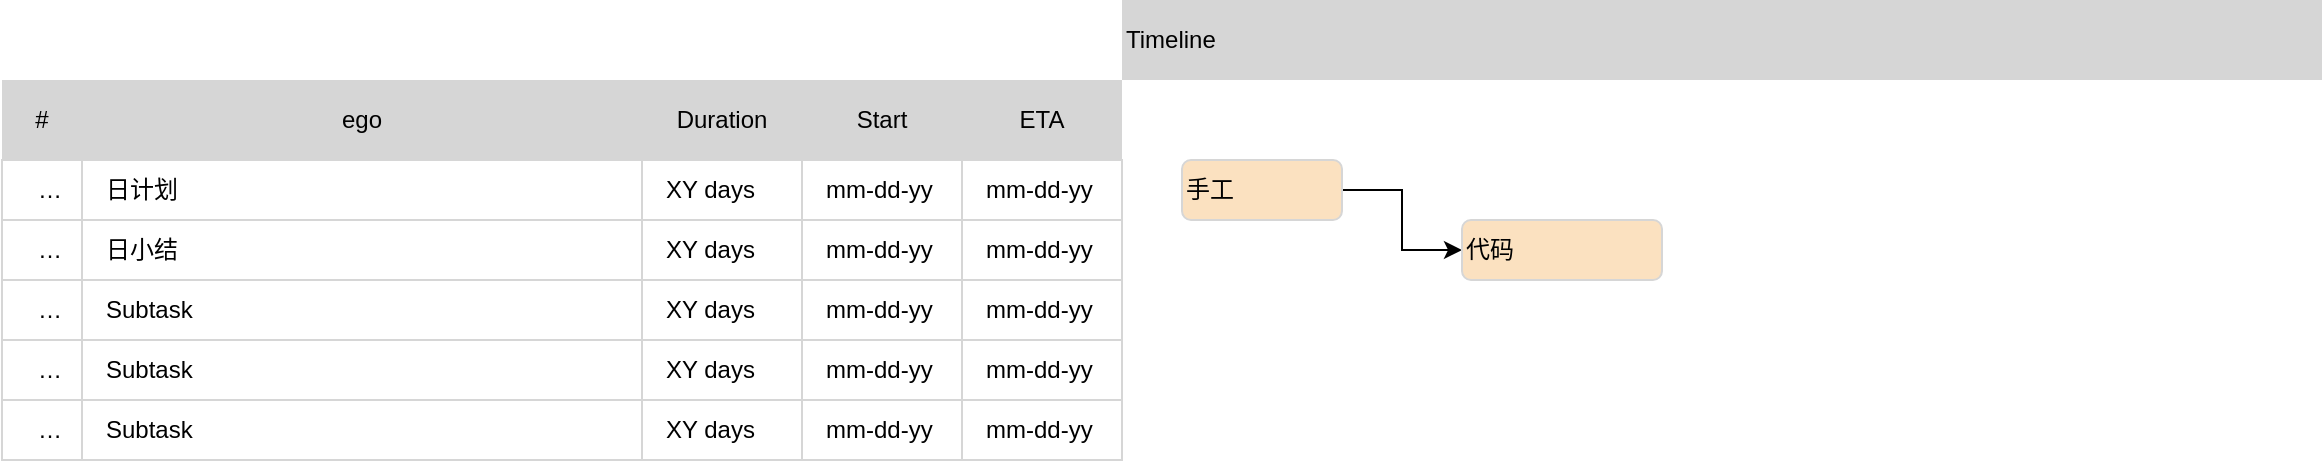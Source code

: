 <mxfile version="24.1.0" type="device" pages="2">
  <diagram name="ego" id="kxUDNqGiwxb-ewQ4IFuE">
    <mxGraphModel dx="954" dy="657" grid="1" gridSize="10" guides="1" tooltips="1" connect="1" arrows="1" fold="1" page="1" pageScale="1" pageWidth="827" pageHeight="1169" math="0" shadow="0">
      <root>
        <mxCell id="0" />
        <mxCell id="1" parent="0" />
        <mxCell id="rgkcXzQiamRppXNhV8tw-6" value="Timeline" style="rounded=0;whiteSpace=wrap;html=1;strokeColor=none;fillColor=#D6D6D6;align=left;" vertex="1" parent="1">
          <mxGeometry x="600" width="600" height="40" as="geometry" />
        </mxCell>
        <mxCell id="rgkcXzQiamRppXNhV8tw-7" value="#" style="rounded=0;whiteSpace=wrap;html=1;strokeColor=none;fillColor=#D6D6D6;align=center;" vertex="1" parent="1">
          <mxGeometry x="40" y="40" width="40" height="40" as="geometry" />
        </mxCell>
        <mxCell id="rgkcXzQiamRppXNhV8tw-8" value="&lt;span&gt;ego&lt;/span&gt;" style="rounded=0;whiteSpace=wrap;html=1;strokeColor=none;fillColor=#D6D6D6;align=center;" vertex="1" parent="1">
          <mxGeometry x="80" y="40" width="280" height="40" as="geometry" />
        </mxCell>
        <mxCell id="rgkcXzQiamRppXNhV8tw-9" value="Duration" style="rounded=0;whiteSpace=wrap;html=1;strokeColor=none;fillColor=#D6D6D6;align=center;" vertex="1" parent="1">
          <mxGeometry x="360" y="40" width="80" height="40" as="geometry" />
        </mxCell>
        <mxCell id="rgkcXzQiamRppXNhV8tw-10" value="Start" style="rounded=0;whiteSpace=wrap;html=1;strokeColor=none;fillColor=#D6D6D6;align=center;" vertex="1" parent="1">
          <mxGeometry x="440" y="40" width="80" height="40" as="geometry" />
        </mxCell>
        <mxCell id="rgkcXzQiamRppXNhV8tw-11" value="ETA" style="rounded=0;whiteSpace=wrap;html=1;strokeColor=none;fillColor=#D6D6D6;align=center;" vertex="1" parent="1">
          <mxGeometry x="520" y="40" width="80" height="40" as="geometry" />
        </mxCell>
        <mxCell id="rgkcXzQiamRppXNhV8tw-126" value="&lt;span&gt;Subtask&lt;/span&gt;" style="rounded=0;whiteSpace=wrap;html=1;strokeColor=#D6D6D6;fillColor=#FFFFFF;align=left;spacingLeft=10;" vertex="1" parent="1">
          <mxGeometry x="80" y="200" width="280" height="30" as="geometry" />
        </mxCell>
        <mxCell id="rgkcXzQiamRppXNhV8tw-127" value="…" style="rounded=0;whiteSpace=wrap;html=1;strokeColor=#D6D6D6;fillColor=#FFFFFF;align=right;spacingLeft=10;spacingRight=8;" vertex="1" parent="1">
          <mxGeometry x="40" y="200" width="40" height="30" as="geometry" />
        </mxCell>
        <mxCell id="rgkcXzQiamRppXNhV8tw-128" value="XY days" style="rounded=0;whiteSpace=wrap;html=1;strokeColor=#D6D6D6;fillColor=#FFFFFF;align=left;spacingLeft=10;spacingRight=8;" vertex="1" parent="1">
          <mxGeometry x="360" y="200" width="80" height="30" as="geometry" />
        </mxCell>
        <mxCell id="rgkcXzQiamRppXNhV8tw-129" value="mm-dd-yy" style="rounded=0;whiteSpace=wrap;html=1;strokeColor=#D6D6D6;fillColor=#FFFFFF;align=left;spacingLeft=10;spacingRight=8;" vertex="1" parent="1">
          <mxGeometry x="440" y="200" width="80" height="30" as="geometry" />
        </mxCell>
        <mxCell id="rgkcXzQiamRppXNhV8tw-130" value="mm-dd-yy" style="rounded=0;whiteSpace=wrap;html=1;strokeColor=#D6D6D6;fillColor=#FFFFFF;align=left;spacingLeft=10;spacingRight=8;" vertex="1" parent="1">
          <mxGeometry x="520" y="200" width="80" height="30" as="geometry" />
        </mxCell>
        <mxCell id="rgkcXzQiamRppXNhV8tw-131" value="&lt;span&gt;Subtask&lt;/span&gt;" style="rounded=0;whiteSpace=wrap;html=1;strokeColor=#D6D6D6;fillColor=#FFFFFF;align=left;spacingLeft=10;" vertex="1" parent="1">
          <mxGeometry x="80" y="140" width="280" height="30" as="geometry" />
        </mxCell>
        <mxCell id="rgkcXzQiamRppXNhV8tw-132" value="…" style="rounded=0;whiteSpace=wrap;html=1;strokeColor=#D6D6D6;fillColor=#FFFFFF;align=right;spacingLeft=10;spacingRight=8;" vertex="1" parent="1">
          <mxGeometry x="40" y="140" width="40" height="30" as="geometry" />
        </mxCell>
        <mxCell id="rgkcXzQiamRppXNhV8tw-133" value="XY days" style="rounded=0;whiteSpace=wrap;html=1;strokeColor=#D6D6D6;fillColor=#FFFFFF;align=left;spacingLeft=10;spacingRight=8;" vertex="1" parent="1">
          <mxGeometry x="360" y="140" width="80" height="30" as="geometry" />
        </mxCell>
        <mxCell id="rgkcXzQiamRppXNhV8tw-134" value="mm-dd-yy" style="rounded=0;whiteSpace=wrap;html=1;strokeColor=#D6D6D6;fillColor=#FFFFFF;align=left;spacingLeft=10;spacingRight=8;" vertex="1" parent="1">
          <mxGeometry x="440" y="140" width="80" height="30" as="geometry" />
        </mxCell>
        <mxCell id="rgkcXzQiamRppXNhV8tw-135" value="mm-dd-yy" style="rounded=0;whiteSpace=wrap;html=1;strokeColor=#D6D6D6;fillColor=#FFFFFF;align=left;spacingLeft=10;spacingRight=8;" vertex="1" parent="1">
          <mxGeometry x="520" y="140" width="80" height="30" as="geometry" />
        </mxCell>
        <mxCell id="rgkcXzQiamRppXNhV8tw-136" value="&lt;span&gt;Subtask&lt;/span&gt;" style="rounded=0;whiteSpace=wrap;html=1;strokeColor=#D6D6D6;fillColor=#FFFFFF;align=left;spacingLeft=10;" vertex="1" parent="1">
          <mxGeometry x="80" y="170" width="280" height="30" as="geometry" />
        </mxCell>
        <mxCell id="rgkcXzQiamRppXNhV8tw-137" value="…" style="rounded=0;whiteSpace=wrap;html=1;strokeColor=#D6D6D6;fillColor=#FFFFFF;align=right;spacingLeft=10;spacingRight=8;" vertex="1" parent="1">
          <mxGeometry x="40" y="170" width="40" height="30" as="geometry" />
        </mxCell>
        <mxCell id="rgkcXzQiamRppXNhV8tw-138" value="XY days" style="rounded=0;whiteSpace=wrap;html=1;strokeColor=#D6D6D6;fillColor=#FFFFFF;align=left;spacingLeft=10;spacingRight=8;" vertex="1" parent="1">
          <mxGeometry x="360" y="170" width="80" height="30" as="geometry" />
        </mxCell>
        <mxCell id="rgkcXzQiamRppXNhV8tw-139" value="mm-dd-yy" style="rounded=0;whiteSpace=wrap;html=1;strokeColor=#D6D6D6;fillColor=#FFFFFF;align=left;spacingLeft=10;spacingRight=8;" vertex="1" parent="1">
          <mxGeometry x="440" y="170" width="80" height="30" as="geometry" />
        </mxCell>
        <mxCell id="rgkcXzQiamRppXNhV8tw-140" value="mm-dd-yy" style="rounded=0;whiteSpace=wrap;html=1;strokeColor=#D6D6D6;fillColor=#FFFFFF;align=left;spacingLeft=10;spacingRight=8;" vertex="1" parent="1">
          <mxGeometry x="520" y="170" width="80" height="30" as="geometry" />
        </mxCell>
        <mxCell id="rgkcXzQiamRppXNhV8tw-141" value="日计划" style="rounded=0;whiteSpace=wrap;html=1;strokeColor=#D6D6D6;fillColor=#FFFFFF;align=left;spacingLeft=10;" vertex="1" parent="1">
          <mxGeometry x="80" y="80" width="280" height="30" as="geometry" />
        </mxCell>
        <mxCell id="rgkcXzQiamRppXNhV8tw-142" value="…" style="rounded=0;whiteSpace=wrap;html=1;strokeColor=#D6D6D6;fillColor=#FFFFFF;align=right;spacingLeft=10;spacingRight=8;" vertex="1" parent="1">
          <mxGeometry x="40" y="80" width="40" height="30" as="geometry" />
        </mxCell>
        <mxCell id="rgkcXzQiamRppXNhV8tw-143" value="XY days" style="rounded=0;whiteSpace=wrap;html=1;strokeColor=#D6D6D6;fillColor=#FFFFFF;align=left;spacingLeft=10;spacingRight=8;" vertex="1" parent="1">
          <mxGeometry x="360" y="80" width="80" height="30" as="geometry" />
        </mxCell>
        <mxCell id="rgkcXzQiamRppXNhV8tw-144" value="mm-dd-yy" style="rounded=0;whiteSpace=wrap;html=1;strokeColor=#D6D6D6;fillColor=#FFFFFF;align=left;spacingLeft=10;spacingRight=8;" vertex="1" parent="1">
          <mxGeometry x="440" y="80" width="80" height="30" as="geometry" />
        </mxCell>
        <mxCell id="rgkcXzQiamRppXNhV8tw-145" value="mm-dd-yy" style="rounded=0;whiteSpace=wrap;html=1;strokeColor=#D6D6D6;fillColor=#FFFFFF;align=left;spacingLeft=10;spacingRight=8;" vertex="1" parent="1">
          <mxGeometry x="520" y="80" width="80" height="30" as="geometry" />
        </mxCell>
        <mxCell id="rgkcXzQiamRppXNhV8tw-146" value="日小结" style="rounded=0;whiteSpace=wrap;html=1;strokeColor=#D6D6D6;fillColor=#FFFFFF;align=left;spacingLeft=10;" vertex="1" parent="1">
          <mxGeometry x="80" y="110" width="280" height="30" as="geometry" />
        </mxCell>
        <mxCell id="rgkcXzQiamRppXNhV8tw-147" value="…" style="rounded=0;whiteSpace=wrap;html=1;strokeColor=#D6D6D6;fillColor=#FFFFFF;align=right;spacingLeft=10;spacingRight=8;" vertex="1" parent="1">
          <mxGeometry x="40" y="110" width="40" height="30" as="geometry" />
        </mxCell>
        <mxCell id="rgkcXzQiamRppXNhV8tw-148" value="XY days" style="rounded=0;whiteSpace=wrap;html=1;strokeColor=#D6D6D6;fillColor=#FFFFFF;align=left;spacingLeft=10;spacingRight=8;" vertex="1" parent="1">
          <mxGeometry x="360" y="110" width="80" height="30" as="geometry" />
        </mxCell>
        <mxCell id="rgkcXzQiamRppXNhV8tw-149" value="mm-dd-yy" style="rounded=0;whiteSpace=wrap;html=1;strokeColor=#D6D6D6;fillColor=#FFFFFF;align=left;spacingLeft=10;spacingRight=8;" vertex="1" parent="1">
          <mxGeometry x="440" y="110" width="80" height="30" as="geometry" />
        </mxCell>
        <mxCell id="rgkcXzQiamRppXNhV8tw-150" value="mm-dd-yy" style="rounded=0;whiteSpace=wrap;html=1;strokeColor=#D6D6D6;fillColor=#FFFFFF;align=left;spacingLeft=10;spacingRight=8;" vertex="1" parent="1">
          <mxGeometry x="520" y="110" width="80" height="30" as="geometry" />
        </mxCell>
        <mxCell id="rgkcXzQiamRppXNhV8tw-223" style="edgeStyle=orthogonalEdgeStyle;rounded=0;orthogonalLoop=1;jettySize=auto;html=1;entryX=0;entryY=0.5;entryDx=0;entryDy=0;" edge="1" parent="1" source="rgkcXzQiamRppXNhV8tw-221" target="rgkcXzQiamRppXNhV8tw-222">
          <mxGeometry relative="1" as="geometry" />
        </mxCell>
        <mxCell id="rgkcXzQiamRppXNhV8tw-221" value="手工" style="rounded=1;whiteSpace=wrap;html=1;fontFamily=Helvetica;fontSize=12;fontColor=#000000;align=left;strokeColor=#D6D6D6;fillColor=#FBE1C0;" vertex="1" parent="1">
          <mxGeometry x="630" y="80" width="80" height="30" as="geometry" />
        </mxCell>
        <mxCell id="rgkcXzQiamRppXNhV8tw-222" value="代码" style="rounded=1;whiteSpace=wrap;html=1;fontFamily=Helvetica;fontSize=12;fontColor=#000000;align=left;strokeColor=#D6D6D6;fillColor=#FBE1C0;" vertex="1" parent="1">
          <mxGeometry x="770" y="110" width="100" height="30" as="geometry" />
        </mxCell>
      </root>
    </mxGraphModel>
  </diagram>
  <diagram id="HdWwP08hk-JMCdzUxNTV" name="PSMD">
    <mxGraphModel dx="954" dy="1826" grid="1" gridSize="10" guides="1" tooltips="1" connect="1" arrows="1" fold="1" page="1" pageScale="1" pageWidth="827" pageHeight="1169" math="0" shadow="0">
      <root>
        <mxCell id="0" />
        <mxCell id="1" parent="0" />
        <mxCell id="oimEdPAALOH4pW6EFj02-31" value="&lt;span style=&quot;&quot;&gt;Complete project execution&lt;/span&gt;" style="rounded=0;whiteSpace=wrap;html=1;strokeColor=#D6D6D6;fillColor=#f7c382;align=left;spacingLeft=10;" vertex="1" parent="1">
          <mxGeometry x="50" y="70" width="560" height="30" as="geometry" />
        </mxCell>
        <mxCell id="oimEdPAALOH4pW6EFj02-32" value="entry" style="rounded=0;whiteSpace=wrap;html=1;strokeColor=#D6D6D6;fillColor=#FBE1C0;align=left;spacingLeft=10;" vertex="1" parent="1">
          <mxGeometry x="90" y="100" width="280" height="30" as="geometry" />
        </mxCell>
        <mxCell id="oimEdPAALOH4pW6EFj02-33" value="&lt;span&gt;Subtask&lt;/span&gt;" style="rounded=0;whiteSpace=wrap;html=1;strokeColor=#D6D6D6;fillColor=#FFFFFF;align=left;spacingLeft=10;" vertex="1" parent="1">
          <mxGeometry x="90" y="130" width="280" height="30" as="geometry" />
        </mxCell>
        <mxCell id="oimEdPAALOH4pW6EFj02-34" value="&lt;span&gt;…&lt;/span&gt;" style="rounded=0;whiteSpace=wrap;html=1;strokeColor=#D6D6D6;fillColor=#FFFFFF;align=left;spacingLeft=10;" vertex="1" parent="1">
          <mxGeometry x="90" y="190" width="280" height="30" as="geometry" />
        </mxCell>
        <mxCell id="oimEdPAALOH4pW6EFj02-35" value="&lt;span&gt;…&lt;/span&gt;" style="rounded=0;whiteSpace=wrap;html=1;strokeColor=#D6D6D6;fillColor=#FFFFFF;align=left;spacingLeft=10;" vertex="1" parent="1">
          <mxGeometry x="90" y="250" width="280" height="30" as="geometry" />
        </mxCell>
        <mxCell id="oimEdPAALOH4pW6EFj02-36" value="&lt;span&gt;…&lt;/span&gt;" style="rounded=0;whiteSpace=wrap;html=1;strokeColor=#D6D6D6;fillColor=#FFFFFF;align=left;spacingLeft=10;" vertex="1" parent="1">
          <mxGeometry x="90" y="280" width="280" height="30" as="geometry" />
        </mxCell>
        <mxCell id="oimEdPAALOH4pW6EFj02-37" value="default" style="rounded=0;whiteSpace=wrap;html=1;strokeColor=#D6D6D6;fillColor=#FBE1C0;align=left;spacingLeft=10;" vertex="1" parent="1">
          <mxGeometry x="90" y="310" width="280" height="30" as="geometry" />
        </mxCell>
        <mxCell id="oimEdPAALOH4pW6EFj02-38" value="&lt;span&gt;…&lt;/span&gt;" style="rounded=0;whiteSpace=wrap;html=1;strokeColor=#D6D6D6;fillColor=#FFFFFF;align=left;spacingLeft=10;" vertex="1" parent="1">
          <mxGeometry x="90" y="340" width="280" height="30" as="geometry" />
        </mxCell>
        <mxCell id="oimEdPAALOH4pW6EFj02-39" value="&lt;span&gt;…&lt;/span&gt;" style="rounded=0;whiteSpace=wrap;html=1;strokeColor=#D6D6D6;fillColor=#FFFFFF;align=left;spacingLeft=10;" vertex="1" parent="1">
          <mxGeometry x="90" y="370" width="280" height="30" as="geometry" />
        </mxCell>
        <mxCell id="oimEdPAALOH4pW6EFj02-40" value="&lt;span&gt;…&lt;/span&gt;" style="rounded=0;whiteSpace=wrap;html=1;strokeColor=#D6D6D6;fillColor=#FFFFFF;align=left;spacingLeft=10;" vertex="1" parent="1">
          <mxGeometry x="90" y="400" width="280" height="30" as="geometry" />
        </mxCell>
        <mxCell id="oimEdPAALOH4pW6EFj02-41" value="Timeline" style="rounded=0;whiteSpace=wrap;html=1;strokeColor=none;fillColor=#D6D6D6;align=left;" vertex="1" parent="1">
          <mxGeometry x="610" y="-10" width="160" height="40" as="geometry" />
        </mxCell>
        <mxCell id="oimEdPAALOH4pW6EFj02-42" value="&lt;span&gt;…&lt;/span&gt;" style="rounded=0;whiteSpace=wrap;html=1;strokeColor=#D6D6D6;fillColor=#FFFFFF;align=left;spacingLeft=10;" vertex="1" parent="1">
          <mxGeometry x="90" y="430" width="280" height="30" as="geometry" />
        </mxCell>
        <mxCell id="oimEdPAALOH4pW6EFj02-43" value="&lt;span&gt;…&lt;/span&gt;" style="rounded=0;whiteSpace=wrap;html=1;strokeColor=#D6D6D6;fillColor=#FFFFFF;align=left;spacingLeft=10;" vertex="1" parent="1">
          <mxGeometry x="90" y="460" width="280" height="30" as="geometry" />
        </mxCell>
        <mxCell id="oimEdPAALOH4pW6EFj02-44" value="&lt;span&gt;…&lt;/span&gt;" style="rounded=0;whiteSpace=wrap;html=1;strokeColor=#D6D6D6;fillColor=#FFFFFF;align=left;spacingLeft=10;" vertex="1" parent="1">
          <mxGeometry x="90" y="490" width="280" height="30" as="geometry" />
        </mxCell>
        <mxCell id="oimEdPAALOH4pW6EFj02-45" value="&lt;span&gt;1406&lt;/span&gt;" style="rounded=0;whiteSpace=wrap;html=1;strokeColor=#D6D6D6;fillColor=#FBE1C0;align=left;spacingLeft=10;" vertex="1" parent="1">
          <mxGeometry x="90" y="520" width="280" height="30" as="geometry" />
        </mxCell>
        <mxCell id="oimEdPAALOH4pW6EFj02-46" value="&lt;span&gt;…&lt;/span&gt;" style="rounded=0;whiteSpace=wrap;html=1;strokeColor=#D6D6D6;fillColor=#FFFFFF;align=left;spacingLeft=10;" vertex="1" parent="1">
          <mxGeometry x="90" y="550" width="280" height="30" as="geometry" />
        </mxCell>
        <mxCell id="oimEdPAALOH4pW6EFj02-47" value="&lt;span&gt;…&lt;/span&gt;" style="rounded=0;whiteSpace=wrap;html=1;strokeColor=#D6D6D6;fillColor=#FFFFFF;align=left;spacingLeft=10;" vertex="1" parent="1">
          <mxGeometry x="90" y="580" width="280" height="30" as="geometry" />
        </mxCell>
        <mxCell id="oimEdPAALOH4pW6EFj02-48" value="&lt;span&gt;…&lt;/span&gt;" style="rounded=0;whiteSpace=wrap;html=1;strokeColor=#D6D6D6;fillColor=#FFFFFF;align=left;spacingLeft=10;" vertex="1" parent="1">
          <mxGeometry x="90" y="610" width="280" height="30" as="geometry" />
        </mxCell>
        <mxCell id="oimEdPAALOH4pW6EFj02-49" value="&lt;span&gt;…&lt;/span&gt;" style="rounded=0;whiteSpace=wrap;html=1;strokeColor=#D6D6D6;fillColor=#FFFFFF;align=left;spacingLeft=10;" vertex="1" parent="1">
          <mxGeometry x="90" y="640" width="280" height="30" as="geometry" />
        </mxCell>
        <mxCell id="oimEdPAALOH4pW6EFj02-50" value="&lt;span style=&quot;white-space: nowrap&quot;&gt;…&lt;/span&gt;" style="rounded=0;whiteSpace=wrap;html=1;strokeColor=#D6D6D6;fillColor=#FFFFFF;align=left;spacingLeft=10;" vertex="1" parent="1">
          <mxGeometry x="90" y="670" width="280" height="30" as="geometry" />
        </mxCell>
        <mxCell id="oimEdPAALOH4pW6EFj02-51" value="1" style="rounded=0;whiteSpace=wrap;html=1;strokeColor=#D6D6D6;fillColor=#FBE1C0;align=right;spacingLeft=10;spacingRight=8;" vertex="1" parent="1">
          <mxGeometry x="50" y="100" width="40" height="30" as="geometry" />
        </mxCell>
        <mxCell id="oimEdPAALOH4pW6EFj02-52" value="1.1" style="rounded=0;whiteSpace=wrap;html=1;strokeColor=#D6D6D6;fillColor=#FFFFFF;align=right;spacingLeft=10;spacingRight=8;" vertex="1" parent="1">
          <mxGeometry x="50" y="130" width="40" height="30" as="geometry" />
        </mxCell>
        <mxCell id="oimEdPAALOH4pW6EFj02-53" value="1.2" style="rounded=0;whiteSpace=wrap;html=1;strokeColor=#D6D6D6;fillColor=#FFFFFF;align=right;spacingLeft=10;spacingRight=8;" vertex="1" parent="1">
          <mxGeometry x="50" y="160" width="40" height="30" as="geometry" />
        </mxCell>
        <mxCell id="oimEdPAALOH4pW6EFj02-54" value="1.4" style="rounded=0;whiteSpace=wrap;html=1;strokeColor=#D6D6D6;fillColor=#FFFFFF;align=right;spacingLeft=10;spacingRight=8;" vertex="1" parent="1">
          <mxGeometry x="50" y="220" width="40" height="30" as="geometry" />
        </mxCell>
        <mxCell id="oimEdPAALOH4pW6EFj02-55" value="1.6" style="rounded=0;whiteSpace=wrap;html=1;strokeColor=#D6D6D6;fillColor=#FFFFFF;align=right;spacingLeft=10;spacingRight=8;" vertex="1" parent="1">
          <mxGeometry x="50" y="280" width="40" height="30" as="geometry" />
        </mxCell>
        <mxCell id="oimEdPAALOH4pW6EFj02-56" value="2" style="rounded=0;whiteSpace=wrap;html=1;strokeColor=#D6D6D6;fillColor=#FBE1C0;align=right;spacingLeft=10;spacingRight=8;" vertex="1" parent="1">
          <mxGeometry x="50" y="310" width="40" height="30" as="geometry" />
        </mxCell>
        <mxCell id="oimEdPAALOH4pW6EFj02-57" value="2.1" style="rounded=0;whiteSpace=wrap;html=1;strokeColor=#D6D6D6;fillColor=#FFFFFF;align=right;spacingLeft=10;spacingRight=8;" vertex="1" parent="1">
          <mxGeometry x="50" y="340" width="40" height="30" as="geometry" />
        </mxCell>
        <mxCell id="oimEdPAALOH4pW6EFj02-58" value="2.2" style="rounded=0;whiteSpace=wrap;html=1;strokeColor=#D6D6D6;fillColor=#FFFFFF;align=right;spacingLeft=10;spacingRight=8;" vertex="1" parent="1">
          <mxGeometry x="50" y="370" width="40" height="30" as="geometry" />
        </mxCell>
        <mxCell id="oimEdPAALOH4pW6EFj02-59" value="2.3" style="rounded=0;whiteSpace=wrap;html=1;strokeColor=#D6D6D6;fillColor=#FFFFFF;align=right;spacingLeft=10;spacingRight=8;" vertex="1" parent="1">
          <mxGeometry x="50" y="400" width="40" height="30" as="geometry" />
        </mxCell>
        <mxCell id="oimEdPAALOH4pW6EFj02-60" value="2.4" style="rounded=0;whiteSpace=wrap;html=1;strokeColor=#D6D6D6;fillColor=#FFFFFF;align=right;spacingLeft=10;spacingRight=8;" vertex="1" parent="1">
          <mxGeometry x="50" y="430" width="40" height="30" as="geometry" />
        </mxCell>
        <mxCell id="oimEdPAALOH4pW6EFj02-61" value="2.5" style="rounded=0;whiteSpace=wrap;html=1;strokeColor=#D6D6D6;fillColor=#FFFFFF;align=right;spacingLeft=10;spacingRight=8;" vertex="1" parent="1">
          <mxGeometry x="50" y="460" width="40" height="30" as="geometry" />
        </mxCell>
        <mxCell id="oimEdPAALOH4pW6EFj02-62" value="2.6" style="rounded=0;whiteSpace=wrap;html=1;strokeColor=#D6D6D6;fillColor=#FFFFFF;align=right;spacingLeft=10;spacingRight=8;" vertex="1" parent="1">
          <mxGeometry x="50" y="490" width="40" height="30" as="geometry" />
        </mxCell>
        <mxCell id="oimEdPAALOH4pW6EFj02-63" value="3" style="rounded=0;whiteSpace=wrap;html=1;strokeColor=#D6D6D6;fillColor=#FBE1C0;align=right;spacingLeft=10;spacingRight=8;" vertex="1" parent="1">
          <mxGeometry x="50" y="520" width="40" height="30" as="geometry" />
        </mxCell>
        <mxCell id="oimEdPAALOH4pW6EFj02-64" value="3.1" style="rounded=0;whiteSpace=wrap;html=1;strokeColor=#D6D6D6;fillColor=#FFFFFF;align=right;spacingLeft=10;spacingRight=8;" vertex="1" parent="1">
          <mxGeometry x="50" y="550" width="40" height="30" as="geometry" />
        </mxCell>
        <mxCell id="oimEdPAALOH4pW6EFj02-65" value="3.2" style="rounded=0;whiteSpace=wrap;html=1;strokeColor=#D6D6D6;fillColor=#FFFFFF;align=right;spacingLeft=10;spacingRight=8;" vertex="1" parent="1">
          <mxGeometry x="50" y="580" width="40" height="30" as="geometry" />
        </mxCell>
        <mxCell id="oimEdPAALOH4pW6EFj02-66" value="3.3" style="rounded=0;whiteSpace=wrap;html=1;strokeColor=#D6D6D6;fillColor=#FFFFFF;align=right;spacingLeft=10;spacingRight=8;" vertex="1" parent="1">
          <mxGeometry x="50" y="610" width="40" height="30" as="geometry" />
        </mxCell>
        <mxCell id="oimEdPAALOH4pW6EFj02-67" value="3.4" style="rounded=0;whiteSpace=wrap;html=1;strokeColor=#D6D6D6;fillColor=#FFFFFF;align=right;spacingLeft=10;spacingRight=8;" vertex="1" parent="1">
          <mxGeometry x="50" y="640" width="40" height="30" as="geometry" />
        </mxCell>
        <mxCell id="oimEdPAALOH4pW6EFj02-68" value="3.5" style="rounded=0;whiteSpace=wrap;html=1;strokeColor=#D6D6D6;fillColor=#FFFFFF;align=right;spacingLeft=10;spacingRight=8;" vertex="1" parent="1">
          <mxGeometry x="50" y="670" width="40" height="30" as="geometry" />
        </mxCell>
        <mxCell id="oimEdPAALOH4pW6EFj02-69" value="XY days" style="rounded=0;whiteSpace=wrap;html=1;strokeColor=#D6D6D6;fillColor=#f7c382;align=left;spacingLeft=10;spacingRight=8;" vertex="1" parent="1">
          <mxGeometry x="370" y="70" width="80" height="30" as="geometry" />
        </mxCell>
        <mxCell id="oimEdPAALOH4pW6EFj02-70" value="XY days" style="rounded=0;whiteSpace=wrap;html=1;strokeColor=#D6D6D6;fillColor=#FBE1C0;align=left;spacingLeft=10;spacingRight=8;" vertex="1" parent="1">
          <mxGeometry x="370" y="100" width="80" height="30" as="geometry" />
        </mxCell>
        <mxCell id="oimEdPAALOH4pW6EFj02-71" value="XY days" style="rounded=0;whiteSpace=wrap;html=1;strokeColor=#D6D6D6;fillColor=#FFFFFF;align=left;spacingLeft=10;spacingRight=8;" vertex="1" parent="1">
          <mxGeometry x="370" y="130" width="80" height="30" as="geometry" />
        </mxCell>
        <mxCell id="oimEdPAALOH4pW6EFj02-72" value="mm-dd-yy" style="rounded=0;whiteSpace=wrap;html=1;strokeColor=#D6D6D6;fillColor=#f7c382;align=left;spacingLeft=10;spacingRight=8;" vertex="1" parent="1">
          <mxGeometry x="450" y="70" width="80" height="30" as="geometry" />
        </mxCell>
        <mxCell id="oimEdPAALOH4pW6EFj02-73" value="mm-dd-yy" style="rounded=0;whiteSpace=wrap;html=1;strokeColor=#D6D6D6;fillColor=#FBE1C0;align=left;spacingLeft=10;spacingRight=8;" vertex="1" parent="1">
          <mxGeometry x="450" y="100" width="80" height="30" as="geometry" />
        </mxCell>
        <mxCell id="oimEdPAALOH4pW6EFj02-74" value="mm-dd-yy" style="rounded=0;whiteSpace=wrap;html=1;strokeColor=#D6D6D6;fillColor=#FFFFFF;align=left;spacingLeft=10;spacingRight=8;" vertex="1" parent="1">
          <mxGeometry x="450" y="130" width="80" height="30" as="geometry" />
        </mxCell>
        <mxCell id="oimEdPAALOH4pW6EFj02-75" value="mm-dd-yy" style="rounded=0;whiteSpace=wrap;html=1;strokeColor=#D6D6D6;fillColor=#f7c382;align=left;spacingLeft=10;spacingRight=8;" vertex="1" parent="1">
          <mxGeometry x="530" y="70" width="80" height="30" as="geometry" />
        </mxCell>
        <mxCell id="oimEdPAALOH4pW6EFj02-76" value="mm-dd-yy" style="rounded=0;whiteSpace=wrap;html=1;strokeColor=#D6D6D6;fillColor=#FBE1C0;align=left;spacingLeft=10;spacingRight=8;" vertex="1" parent="1">
          <mxGeometry x="530" y="100" width="80" height="30" as="geometry" />
        </mxCell>
        <mxCell id="oimEdPAALOH4pW6EFj02-77" value="mm-dd-yy" style="rounded=0;whiteSpace=wrap;html=1;strokeColor=#D6D6D6;fillColor=#FFFFFF;align=left;spacingLeft=10;spacingRight=8;" vertex="1" parent="1">
          <mxGeometry x="530" y="130" width="80" height="30" as="geometry" />
        </mxCell>
        <mxCell id="oimEdPAALOH4pW6EFj02-78" value="&lt;span&gt;…&lt;/span&gt;" style="rounded=0;whiteSpace=wrap;html=1;strokeColor=#D6D6D6;fillColor=#FFFFFF;align=left;spacingLeft=10;" vertex="1" parent="1">
          <mxGeometry x="90" y="160" width="280" height="30" as="geometry" />
        </mxCell>
        <mxCell id="oimEdPAALOH4pW6EFj02-79" value="1.3" style="rounded=0;whiteSpace=wrap;html=1;strokeColor=#D6D6D6;fillColor=#FFFFFF;align=right;spacingLeft=10;spacingRight=8;" vertex="1" parent="1">
          <mxGeometry x="50" y="190" width="40" height="30" as="geometry" />
        </mxCell>
        <mxCell id="oimEdPAALOH4pW6EFj02-80" value="&lt;span&gt;…&lt;/span&gt;" style="rounded=0;whiteSpace=wrap;html=1;strokeColor=#D6D6D6;fillColor=#FFFFFF;align=left;spacingLeft=10;" vertex="1" parent="1">
          <mxGeometry x="90" y="220" width="280" height="30" as="geometry" />
        </mxCell>
        <mxCell id="oimEdPAALOH4pW6EFj02-81" value="1.5" style="rounded=0;whiteSpace=wrap;html=1;strokeColor=#D6D6D6;fillColor=#FFFFFF;align=right;spacingLeft=10;spacingRight=8;" vertex="1" parent="1">
          <mxGeometry x="50" y="250" width="40" height="30" as="geometry" />
        </mxCell>
        <mxCell id="oimEdPAALOH4pW6EFj02-82" value="#" style="rounded=0;whiteSpace=wrap;html=1;strokeColor=none;fillColor=#D6D6D6;align=center;" vertex="1" parent="1">
          <mxGeometry x="50" y="30" width="40" height="40" as="geometry" />
        </mxCell>
        <mxCell id="oimEdPAALOH4pW6EFj02-83" value="PSMD" style="rounded=0;whiteSpace=wrap;html=1;strokeColor=none;fillColor=#D6D6D6;align=center;" vertex="1" parent="1">
          <mxGeometry x="90" y="30" width="280" height="40" as="geometry" />
        </mxCell>
        <mxCell id="oimEdPAALOH4pW6EFj02-84" value="Duration" style="rounded=0;whiteSpace=wrap;html=1;strokeColor=none;fillColor=#D6D6D6;align=center;" vertex="1" parent="1">
          <mxGeometry x="370" y="30" width="80" height="40" as="geometry" />
        </mxCell>
        <mxCell id="oimEdPAALOH4pW6EFj02-85" value="Start" style="rounded=0;whiteSpace=wrap;html=1;strokeColor=none;fillColor=#D6D6D6;align=center;" vertex="1" parent="1">
          <mxGeometry x="450" y="30" width="80" height="40" as="geometry" />
        </mxCell>
        <mxCell id="oimEdPAALOH4pW6EFj02-86" value="ETA" style="rounded=0;whiteSpace=wrap;html=1;strokeColor=none;fillColor=#D6D6D6;align=center;" vertex="1" parent="1">
          <mxGeometry x="530" y="30" width="80" height="40" as="geometry" />
        </mxCell>
        <mxCell id="oimEdPAALOH4pW6EFj02-87" value="mm-dd-yy" style="rounded=0;whiteSpace=wrap;html=1;strokeColor=#D6D6D6;fillColor=#FFFFFF;align=left;spacingLeft=10;spacingRight=8;" vertex="1" parent="1">
          <mxGeometry x="450" y="160" width="80" height="30" as="geometry" />
        </mxCell>
        <mxCell id="oimEdPAALOH4pW6EFj02-88" value="mm-dd-yy" style="rounded=0;whiteSpace=wrap;html=1;strokeColor=#D6D6D6;fillColor=#FFFFFF;align=left;spacingLeft=10;spacingRight=8;" vertex="1" parent="1">
          <mxGeometry x="530" y="160" width="80" height="30" as="geometry" />
        </mxCell>
        <mxCell id="oimEdPAALOH4pW6EFj02-89" value="XY days" style="rounded=0;whiteSpace=wrap;html=1;strokeColor=#D6D6D6;fillColor=#FFFFFF;align=left;spacingLeft=10;spacingRight=8;" vertex="1" parent="1">
          <mxGeometry x="370" y="160" width="80" height="30" as="geometry" />
        </mxCell>
        <mxCell id="oimEdPAALOH4pW6EFj02-90" value="mm-dd-yy" style="rounded=0;whiteSpace=wrap;html=1;strokeColor=#D6D6D6;fillColor=#FFFFFF;align=left;spacingLeft=10;spacingRight=8;" vertex="1" parent="1">
          <mxGeometry x="450" y="190" width="80" height="30" as="geometry" />
        </mxCell>
        <mxCell id="oimEdPAALOH4pW6EFj02-91" value="mm-dd-yy" style="rounded=0;whiteSpace=wrap;html=1;strokeColor=#D6D6D6;fillColor=#FFFFFF;align=left;spacingLeft=10;spacingRight=8;" vertex="1" parent="1">
          <mxGeometry x="530" y="190" width="80" height="30" as="geometry" />
        </mxCell>
        <mxCell id="oimEdPAALOH4pW6EFj02-92" value="XY days" style="rounded=0;whiteSpace=wrap;html=1;strokeColor=#D6D6D6;fillColor=#FFFFFF;align=left;spacingLeft=10;spacingRight=8;" vertex="1" parent="1">
          <mxGeometry x="370" y="190" width="80" height="30" as="geometry" />
        </mxCell>
        <mxCell id="oimEdPAALOH4pW6EFj02-93" value="XY days" style="rounded=0;whiteSpace=wrap;html=1;strokeColor=#D6D6D6;fillColor=#FFFFFF;align=left;spacingLeft=10;spacingRight=8;" vertex="1" parent="1">
          <mxGeometry x="370" y="220" width="80" height="30" as="geometry" />
        </mxCell>
        <mxCell id="oimEdPAALOH4pW6EFj02-94" value="mm-dd-yy" style="rounded=0;whiteSpace=wrap;html=1;strokeColor=#D6D6D6;fillColor=#FFFFFF;align=left;spacingLeft=10;spacingRight=8;" vertex="1" parent="1">
          <mxGeometry x="450" y="220" width="80" height="30" as="geometry" />
        </mxCell>
        <mxCell id="oimEdPAALOH4pW6EFj02-95" value="mm-dd-yy" style="rounded=0;whiteSpace=wrap;html=1;strokeColor=#D6D6D6;fillColor=#FFFFFF;align=left;spacingLeft=10;spacingRight=8;" vertex="1" parent="1">
          <mxGeometry x="450" y="250" width="80" height="30" as="geometry" />
        </mxCell>
        <mxCell id="oimEdPAALOH4pW6EFj02-96" value="XY days" style="rounded=0;whiteSpace=wrap;html=1;strokeColor=#D6D6D6;fillColor=#FFFFFF;align=left;spacingLeft=10;spacingRight=8;" vertex="1" parent="1">
          <mxGeometry x="370" y="250" width="80" height="30" as="geometry" />
        </mxCell>
        <mxCell id="oimEdPAALOH4pW6EFj02-97" value="mm-dd-yy" style="rounded=0;whiteSpace=wrap;html=1;strokeColor=#D6D6D6;fillColor=#FFFFFF;align=left;spacingLeft=10;spacingRight=8;" vertex="1" parent="1">
          <mxGeometry x="450" y="280" width="80" height="30" as="geometry" />
        </mxCell>
        <mxCell id="oimEdPAALOH4pW6EFj02-98" value="XY days" style="rounded=0;whiteSpace=wrap;html=1;strokeColor=#D6D6D6;fillColor=#FFFFFF;align=left;spacingLeft=10;spacingRight=8;" vertex="1" parent="1">
          <mxGeometry x="370" y="280" width="80" height="30" as="geometry" />
        </mxCell>
        <mxCell id="oimEdPAALOH4pW6EFj02-99" value="mm-dd-yy" style="rounded=0;whiteSpace=wrap;html=1;strokeColor=#D6D6D6;fillColor=#FFFFFF;align=left;spacingLeft=10;spacingRight=8;" vertex="1" parent="1">
          <mxGeometry x="530" y="220" width="80" height="30" as="geometry" />
        </mxCell>
        <mxCell id="oimEdPAALOH4pW6EFj02-100" value="mm-dd-yy" style="rounded=0;whiteSpace=wrap;html=1;strokeColor=#D6D6D6;fillColor=#FFFFFF;align=left;spacingLeft=10;spacingRight=8;" vertex="1" parent="1">
          <mxGeometry x="530" y="250" width="80" height="30" as="geometry" />
        </mxCell>
        <mxCell id="oimEdPAALOH4pW6EFj02-101" value="mm-dd-yy" style="rounded=0;whiteSpace=wrap;html=1;strokeColor=#D6D6D6;fillColor=#FFFFFF;align=left;spacingLeft=10;spacingRight=8;" vertex="1" parent="1">
          <mxGeometry x="530" y="280" width="80" height="30" as="geometry" />
        </mxCell>
        <mxCell id="oimEdPAALOH4pW6EFj02-102" value="XY days" style="rounded=0;whiteSpace=wrap;html=1;strokeColor=#D6D6D6;fillColor=#FFFFFF;align=left;spacingLeft=10;spacingRight=8;" vertex="1" parent="1">
          <mxGeometry x="370" y="340" width="80" height="30" as="geometry" />
        </mxCell>
        <mxCell id="oimEdPAALOH4pW6EFj02-103" value="mm-dd-yy" style="rounded=0;whiteSpace=wrap;html=1;strokeColor=#D6D6D6;fillColor=#FFFFFF;align=left;spacingLeft=10;spacingRight=8;" vertex="1" parent="1">
          <mxGeometry x="450" y="340" width="80" height="30" as="geometry" />
        </mxCell>
        <mxCell id="oimEdPAALOH4pW6EFj02-104" value="mm-dd-yy" style="rounded=0;whiteSpace=wrap;html=1;strokeColor=#D6D6D6;fillColor=#FFFFFF;align=left;spacingLeft=10;spacingRight=8;" vertex="1" parent="1">
          <mxGeometry x="450" y="370" width="80" height="30" as="geometry" />
        </mxCell>
        <mxCell id="oimEdPAALOH4pW6EFj02-105" value="XY days" style="rounded=0;whiteSpace=wrap;html=1;strokeColor=#D6D6D6;fillColor=#FFFFFF;align=left;spacingLeft=10;spacingRight=8;" vertex="1" parent="1">
          <mxGeometry x="370" y="370" width="80" height="30" as="geometry" />
        </mxCell>
        <mxCell id="oimEdPAALOH4pW6EFj02-106" value="mm-dd-yy" style="rounded=0;whiteSpace=wrap;html=1;strokeColor=#D6D6D6;fillColor=#FFFFFF;align=left;spacingLeft=10;spacingRight=8;" vertex="1" parent="1">
          <mxGeometry x="450" y="400" width="80" height="30" as="geometry" />
        </mxCell>
        <mxCell id="oimEdPAALOH4pW6EFj02-107" value="XY days" style="rounded=0;whiteSpace=wrap;html=1;strokeColor=#D6D6D6;fillColor=#FFFFFF;align=left;spacingLeft=10;spacingRight=8;" vertex="1" parent="1">
          <mxGeometry x="370" y="400" width="80" height="30" as="geometry" />
        </mxCell>
        <mxCell id="oimEdPAALOH4pW6EFj02-108" value="mm-dd-yy" style="rounded=0;whiteSpace=wrap;html=1;strokeColor=#D6D6D6;fillColor=#FFFFFF;align=left;spacingLeft=10;spacingRight=8;" vertex="1" parent="1">
          <mxGeometry x="530" y="340" width="80" height="30" as="geometry" />
        </mxCell>
        <mxCell id="oimEdPAALOH4pW6EFj02-109" value="mm-dd-yy" style="rounded=0;whiteSpace=wrap;html=1;strokeColor=#D6D6D6;fillColor=#FFFFFF;align=left;spacingLeft=10;spacingRight=8;" vertex="1" parent="1">
          <mxGeometry x="530" y="370" width="80" height="30" as="geometry" />
        </mxCell>
        <mxCell id="oimEdPAALOH4pW6EFj02-110" value="mm-dd-yy" style="rounded=0;whiteSpace=wrap;html=1;strokeColor=#D6D6D6;fillColor=#FFFFFF;align=left;spacingLeft=10;spacingRight=8;" vertex="1" parent="1">
          <mxGeometry x="530" y="400" width="80" height="30" as="geometry" />
        </mxCell>
        <mxCell id="oimEdPAALOH4pW6EFj02-111" value="XY days" style="rounded=0;whiteSpace=wrap;html=1;strokeColor=#D6D6D6;fillColor=#FFFFFF;align=left;spacingLeft=10;spacingRight=8;" vertex="1" parent="1">
          <mxGeometry x="370" y="430" width="80" height="30" as="geometry" />
        </mxCell>
        <mxCell id="oimEdPAALOH4pW6EFj02-112" value="mm-dd-yy" style="rounded=0;whiteSpace=wrap;html=1;strokeColor=#D6D6D6;fillColor=#FFFFFF;align=left;spacingLeft=10;spacingRight=8;" vertex="1" parent="1">
          <mxGeometry x="450" y="430" width="80" height="30" as="geometry" />
        </mxCell>
        <mxCell id="oimEdPAALOH4pW6EFj02-113" value="mm-dd-yy" style="rounded=0;whiteSpace=wrap;html=1;strokeColor=#D6D6D6;fillColor=#FFFFFF;align=left;spacingLeft=10;spacingRight=8;" vertex="1" parent="1">
          <mxGeometry x="450" y="460" width="80" height="30" as="geometry" />
        </mxCell>
        <mxCell id="oimEdPAALOH4pW6EFj02-114" value="XY days" style="rounded=0;whiteSpace=wrap;html=1;strokeColor=#D6D6D6;fillColor=#FFFFFF;align=left;spacingLeft=10;spacingRight=8;" vertex="1" parent="1">
          <mxGeometry x="370" y="460" width="80" height="30" as="geometry" />
        </mxCell>
        <mxCell id="oimEdPAALOH4pW6EFj02-115" value="mm-dd-yy" style="rounded=0;whiteSpace=wrap;html=1;strokeColor=#D6D6D6;fillColor=#FFFFFF;align=left;spacingLeft=10;spacingRight=8;" vertex="1" parent="1">
          <mxGeometry x="450" y="490" width="80" height="30" as="geometry" />
        </mxCell>
        <mxCell id="oimEdPAALOH4pW6EFj02-116" value="XY days" style="rounded=0;whiteSpace=wrap;html=1;strokeColor=#D6D6D6;fillColor=#FFFFFF;align=left;spacingLeft=10;spacingRight=8;" vertex="1" parent="1">
          <mxGeometry x="370" y="490" width="80" height="30" as="geometry" />
        </mxCell>
        <mxCell id="oimEdPAALOH4pW6EFj02-117" value="mm-dd-yy" style="rounded=0;whiteSpace=wrap;html=1;strokeColor=#D6D6D6;fillColor=#FFFFFF;align=left;spacingLeft=10;spacingRight=8;" vertex="1" parent="1">
          <mxGeometry x="530" y="430" width="80" height="30" as="geometry" />
        </mxCell>
        <mxCell id="oimEdPAALOH4pW6EFj02-118" value="mm-dd-yy" style="rounded=0;whiteSpace=wrap;html=1;strokeColor=#D6D6D6;fillColor=#FFFFFF;align=left;spacingLeft=10;spacingRight=8;" vertex="1" parent="1">
          <mxGeometry x="530" y="460" width="80" height="30" as="geometry" />
        </mxCell>
        <mxCell id="oimEdPAALOH4pW6EFj02-119" value="mm-dd-yy" style="rounded=0;whiteSpace=wrap;html=1;strokeColor=#D6D6D6;fillColor=#FFFFFF;align=left;spacingLeft=10;spacingRight=8;" vertex="1" parent="1">
          <mxGeometry x="530" y="490" width="80" height="30" as="geometry" />
        </mxCell>
        <mxCell id="oimEdPAALOH4pW6EFj02-120" value="XY days" style="rounded=0;whiteSpace=wrap;html=1;strokeColor=#D6D6D6;fillColor=#FFFFFF;align=left;spacingLeft=10;spacingRight=8;" vertex="1" parent="1">
          <mxGeometry x="370" y="550" width="80" height="30" as="geometry" />
        </mxCell>
        <mxCell id="oimEdPAALOH4pW6EFj02-121" value="mm-dd-yy" style="rounded=0;whiteSpace=wrap;html=1;strokeColor=#D6D6D6;fillColor=#FFFFFF;align=left;spacingLeft=10;spacingRight=8;" vertex="1" parent="1">
          <mxGeometry x="450" y="550" width="80" height="30" as="geometry" />
        </mxCell>
        <mxCell id="oimEdPAALOH4pW6EFj02-122" value="mm-dd-yy" style="rounded=0;whiteSpace=wrap;html=1;strokeColor=#D6D6D6;fillColor=#FFFFFF;align=left;spacingLeft=10;spacingRight=8;" vertex="1" parent="1">
          <mxGeometry x="450" y="580" width="80" height="30" as="geometry" />
        </mxCell>
        <mxCell id="oimEdPAALOH4pW6EFj02-123" value="XY days" style="rounded=0;whiteSpace=wrap;html=1;strokeColor=#D6D6D6;fillColor=#FFFFFF;align=left;spacingLeft=10;spacingRight=8;" vertex="1" parent="1">
          <mxGeometry x="370" y="580" width="80" height="30" as="geometry" />
        </mxCell>
        <mxCell id="oimEdPAALOH4pW6EFj02-124" value="mm-dd-yy" style="rounded=0;whiteSpace=wrap;html=1;strokeColor=#D6D6D6;fillColor=#FFFFFF;align=left;spacingLeft=10;spacingRight=8;" vertex="1" parent="1">
          <mxGeometry x="450" y="610" width="80" height="30" as="geometry" />
        </mxCell>
        <mxCell id="oimEdPAALOH4pW6EFj02-125" value="XY days" style="rounded=0;whiteSpace=wrap;html=1;strokeColor=#D6D6D6;fillColor=#FFFFFF;align=left;spacingLeft=10;spacingRight=8;" vertex="1" parent="1">
          <mxGeometry x="370" y="610" width="80" height="30" as="geometry" />
        </mxCell>
        <mxCell id="oimEdPAALOH4pW6EFj02-126" value="mm-dd-yy" style="rounded=0;whiteSpace=wrap;html=1;strokeColor=#D6D6D6;fillColor=#FFFFFF;align=left;spacingLeft=10;spacingRight=8;" vertex="1" parent="1">
          <mxGeometry x="530" y="550" width="80" height="30" as="geometry" />
        </mxCell>
        <mxCell id="oimEdPAALOH4pW6EFj02-127" value="mm-dd-yy" style="rounded=0;whiteSpace=wrap;html=1;strokeColor=#D6D6D6;fillColor=#FFFFFF;align=left;spacingLeft=10;spacingRight=8;" vertex="1" parent="1">
          <mxGeometry x="530" y="580" width="80" height="30" as="geometry" />
        </mxCell>
        <mxCell id="oimEdPAALOH4pW6EFj02-128" value="mm-dd-yy" style="rounded=0;whiteSpace=wrap;html=1;strokeColor=#D6D6D6;fillColor=#FFFFFF;align=left;spacingLeft=10;spacingRight=8;" vertex="1" parent="1">
          <mxGeometry x="530" y="610" width="80" height="30" as="geometry" />
        </mxCell>
        <mxCell id="oimEdPAALOH4pW6EFj02-129" value="XY days" style="rounded=0;whiteSpace=wrap;html=1;strokeColor=#D6D6D6;fillColor=#FFFFFF;align=left;spacingLeft=10;spacingRight=8;" vertex="1" parent="1">
          <mxGeometry x="370" y="640" width="80" height="30" as="geometry" />
        </mxCell>
        <mxCell id="oimEdPAALOH4pW6EFj02-130" value="mm-dd-yy" style="rounded=0;whiteSpace=wrap;html=1;strokeColor=#D6D6D6;fillColor=#FFFFFF;align=left;spacingLeft=10;spacingRight=8;" vertex="1" parent="1">
          <mxGeometry x="450" y="640" width="80" height="30" as="geometry" />
        </mxCell>
        <mxCell id="oimEdPAALOH4pW6EFj02-131" value="mm-dd-yy" style="rounded=0;whiteSpace=wrap;html=1;strokeColor=#D6D6D6;fillColor=#FFFFFF;align=left;spacingLeft=10;spacingRight=8;" vertex="1" parent="1">
          <mxGeometry x="450" y="670" width="80" height="30" as="geometry" />
        </mxCell>
        <mxCell id="oimEdPAALOH4pW6EFj02-132" value="XY days" style="rounded=0;whiteSpace=wrap;html=1;strokeColor=#D6D6D6;fillColor=#FFFFFF;align=left;spacingLeft=10;spacingRight=8;" vertex="1" parent="1">
          <mxGeometry x="370" y="670" width="80" height="30" as="geometry" />
        </mxCell>
        <mxCell id="oimEdPAALOH4pW6EFj02-133" value="mm-dd-yy" style="rounded=0;whiteSpace=wrap;html=1;strokeColor=#D6D6D6;fillColor=#FFFFFF;align=left;spacingLeft=10;spacingRight=8;" vertex="1" parent="1">
          <mxGeometry x="530" y="640" width="80" height="30" as="geometry" />
        </mxCell>
        <mxCell id="oimEdPAALOH4pW6EFj02-134" value="mm-dd-yy" style="rounded=0;whiteSpace=wrap;html=1;strokeColor=#D6D6D6;fillColor=#FFFFFF;align=left;spacingLeft=10;spacingRight=8;" vertex="1" parent="1">
          <mxGeometry x="530" y="670" width="80" height="30" as="geometry" />
        </mxCell>
        <mxCell id="oimEdPAALOH4pW6EFj02-135" value="XY days" style="rounded=0;whiteSpace=wrap;html=1;strokeColor=#D6D6D6;fillColor=#FBE1C0;align=left;spacingLeft=10;spacingRight=8;" vertex="1" parent="1">
          <mxGeometry x="370" y="310" width="80" height="30" as="geometry" />
        </mxCell>
        <mxCell id="oimEdPAALOH4pW6EFj02-136" value="mm-dd-yy" style="rounded=0;whiteSpace=wrap;html=1;strokeColor=#D6D6D6;fillColor=#FBE1C0;align=left;spacingLeft=10;spacingRight=8;" vertex="1" parent="1">
          <mxGeometry x="450" y="310" width="80" height="30" as="geometry" />
        </mxCell>
        <mxCell id="oimEdPAALOH4pW6EFj02-137" value="mm-dd-yy" style="rounded=0;whiteSpace=wrap;html=1;strokeColor=#D6D6D6;fillColor=#FBE1C0;align=left;spacingLeft=10;spacingRight=8;" vertex="1" parent="1">
          <mxGeometry x="530" y="310" width="80" height="30" as="geometry" />
        </mxCell>
        <mxCell id="oimEdPAALOH4pW6EFj02-138" value="XY days" style="rounded=0;whiteSpace=wrap;html=1;strokeColor=#D6D6D6;fillColor=#FBE1C0;align=left;spacingLeft=10;spacingRight=8;" vertex="1" parent="1">
          <mxGeometry x="370" y="520" width="80" height="30" as="geometry" />
        </mxCell>
        <mxCell id="oimEdPAALOH4pW6EFj02-139" value="mm-dd-yy" style="rounded=0;whiteSpace=wrap;html=1;strokeColor=#D6D6D6;fillColor=#FBE1C0;align=left;spacingLeft=10;spacingRight=8;" vertex="1" parent="1">
          <mxGeometry x="450" y="520" width="80" height="30" as="geometry" />
        </mxCell>
        <mxCell id="oimEdPAALOH4pW6EFj02-140" value="mm-dd-yy" style="rounded=0;whiteSpace=wrap;html=1;strokeColor=#D6D6D6;fillColor=#FBE1C0;align=left;spacingLeft=10;spacingRight=8;" vertex="1" parent="1">
          <mxGeometry x="530" y="520" width="80" height="30" as="geometry" />
        </mxCell>
      </root>
    </mxGraphModel>
  </diagram>
</mxfile>
